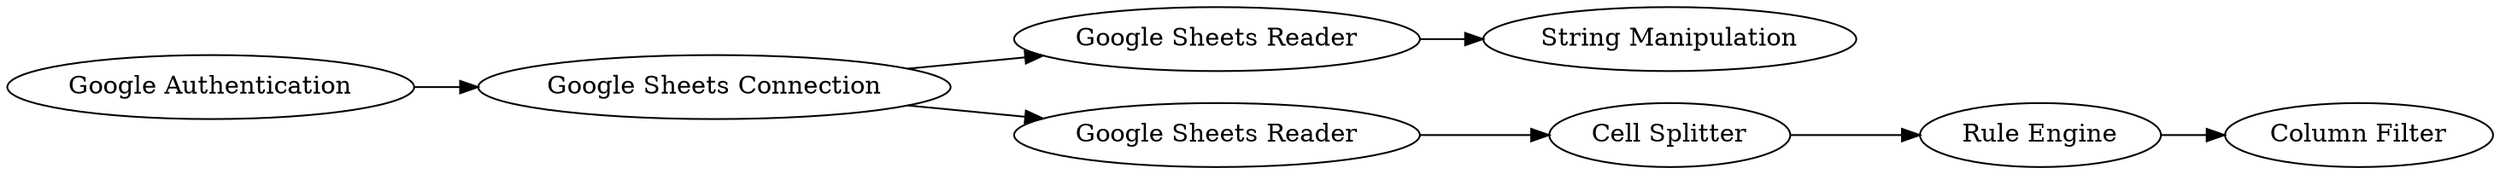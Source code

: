 digraph {
	279 [label="Google Authentication"]
	282 [label="Google Sheets Reader"]
	283 [label="Google Sheets Connection"]
	284 [label="Google Sheets Reader"]
	285 [label="Rule Engine"]
	288 [label="Column Filter"]
	658 [label="Cell Splitter"]
	659 [label="String Manipulation"]
	279 -> 283
	282 -> 659
	283 -> 282
	283 -> 284
	284 -> 658
	285 -> 288
	658 -> 285
	rankdir=LR
}
